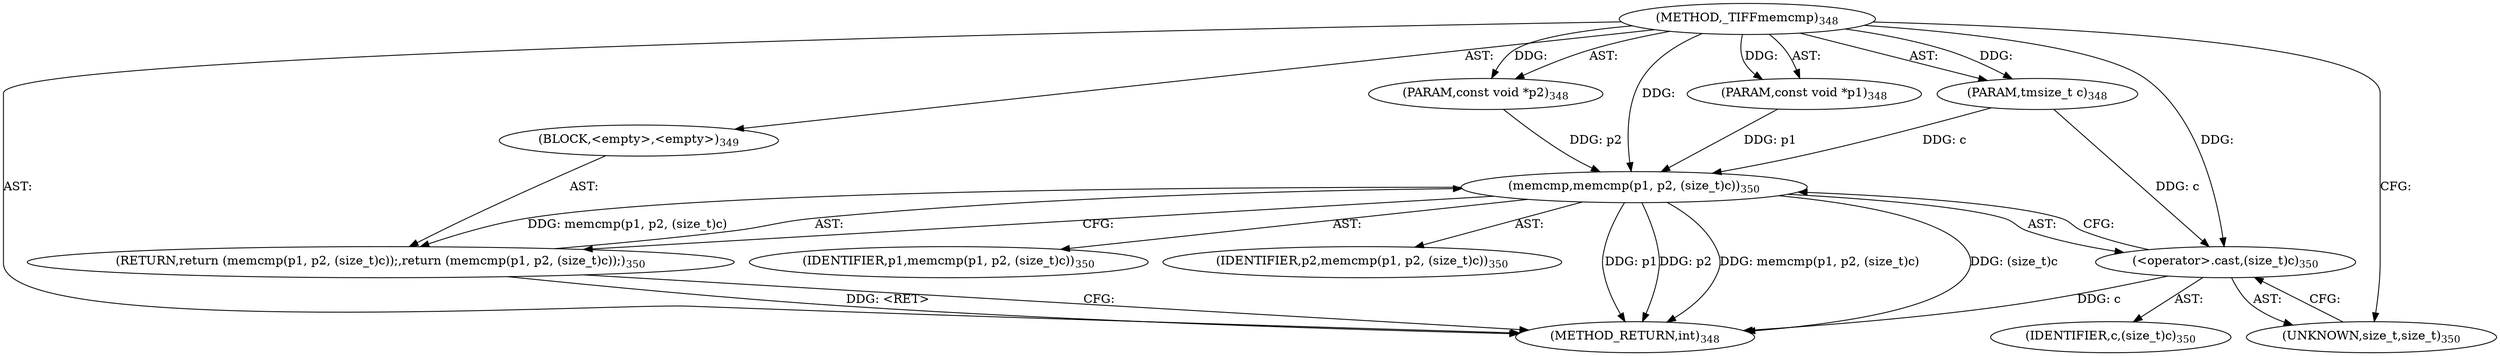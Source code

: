 digraph "_TIFFmemcmp" {  
"34194" [label = <(METHOD,_TIFFmemcmp)<SUB>348</SUB>> ]
"34195" [label = <(PARAM,const void *p1)<SUB>348</SUB>> ]
"34196" [label = <(PARAM,const void *p2)<SUB>348</SUB>> ]
"34197" [label = <(PARAM,tmsize_t c)<SUB>348</SUB>> ]
"34198" [label = <(BLOCK,&lt;empty&gt;,&lt;empty&gt;)<SUB>349</SUB>> ]
"34199" [label = <(RETURN,return (memcmp(p1, p2, (size_t)c));,return (memcmp(p1, p2, (size_t)c));)<SUB>350</SUB>> ]
"34200" [label = <(memcmp,memcmp(p1, p2, (size_t)c))<SUB>350</SUB>> ]
"34201" [label = <(IDENTIFIER,p1,memcmp(p1, p2, (size_t)c))<SUB>350</SUB>> ]
"34202" [label = <(IDENTIFIER,p2,memcmp(p1, p2, (size_t)c))<SUB>350</SUB>> ]
"34203" [label = <(&lt;operator&gt;.cast,(size_t)c)<SUB>350</SUB>> ]
"34204" [label = <(UNKNOWN,size_t,size_t)<SUB>350</SUB>> ]
"34205" [label = <(IDENTIFIER,c,(size_t)c)<SUB>350</SUB>> ]
"34206" [label = <(METHOD_RETURN,int)<SUB>348</SUB>> ]
  "34194" -> "34195"  [ label = "AST: "] 
  "34194" -> "34196"  [ label = "AST: "] 
  "34194" -> "34197"  [ label = "AST: "] 
  "34194" -> "34198"  [ label = "AST: "] 
  "34194" -> "34206"  [ label = "AST: "] 
  "34198" -> "34199"  [ label = "AST: "] 
  "34199" -> "34200"  [ label = "AST: "] 
  "34200" -> "34201"  [ label = "AST: "] 
  "34200" -> "34202"  [ label = "AST: "] 
  "34200" -> "34203"  [ label = "AST: "] 
  "34203" -> "34204"  [ label = "AST: "] 
  "34203" -> "34205"  [ label = "AST: "] 
  "34199" -> "34206"  [ label = "CFG: "] 
  "34200" -> "34199"  [ label = "CFG: "] 
  "34203" -> "34200"  [ label = "CFG: "] 
  "34204" -> "34203"  [ label = "CFG: "] 
  "34194" -> "34204"  [ label = "CFG: "] 
  "34199" -> "34206"  [ label = "DDG: &lt;RET&gt;"] 
  "34200" -> "34206"  [ label = "DDG: p1"] 
  "34200" -> "34206"  [ label = "DDG: p2"] 
  "34203" -> "34206"  [ label = "DDG: c"] 
  "34200" -> "34206"  [ label = "DDG: (size_t)c"] 
  "34200" -> "34206"  [ label = "DDG: memcmp(p1, p2, (size_t)c)"] 
  "34194" -> "34195"  [ label = "DDG: "] 
  "34194" -> "34196"  [ label = "DDG: "] 
  "34194" -> "34197"  [ label = "DDG: "] 
  "34200" -> "34199"  [ label = "DDG: memcmp(p1, p2, (size_t)c)"] 
  "34195" -> "34200"  [ label = "DDG: p1"] 
  "34194" -> "34200"  [ label = "DDG: "] 
  "34196" -> "34200"  [ label = "DDG: p2"] 
  "34197" -> "34200"  [ label = "DDG: c"] 
  "34197" -> "34203"  [ label = "DDG: c"] 
  "34194" -> "34203"  [ label = "DDG: "] 
}
